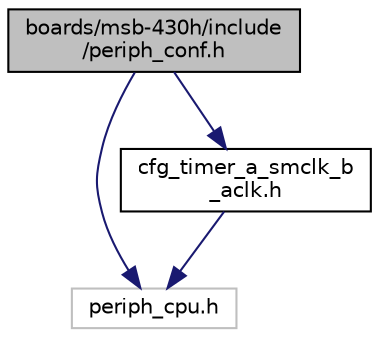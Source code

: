 digraph "boards/msb-430h/include/periph_conf.h"
{
 // LATEX_PDF_SIZE
  edge [fontname="Helvetica",fontsize="10",labelfontname="Helvetica",labelfontsize="10"];
  node [fontname="Helvetica",fontsize="10",shape=record];
  Node1 [label="boards/msb-430h/include\l/periph_conf.h",height=0.2,width=0.4,color="black", fillcolor="grey75", style="filled", fontcolor="black",tooltip="MSB-430h peripheral configuration."];
  Node1 -> Node2 [color="midnightblue",fontsize="10",style="solid",fontname="Helvetica"];
  Node2 [label="periph_cpu.h",height=0.2,width=0.4,color="grey75", fillcolor="white", style="filled",tooltip=" "];
  Node1 -> Node3 [color="midnightblue",fontsize="10",style="solid",fontname="Helvetica"];
  Node3 [label="cfg_timer_a_smclk_b\l_aclk.h",height=0.2,width=0.4,color="black", fillcolor="white", style="filled",URL="$cfg__timer__a__smclk__b__aclk_8h.html",tooltip="Common timer configuration for TIMER_A clocked by SMCLK and TIMER_B clocked by ACLK."];
  Node3 -> Node2 [color="midnightblue",fontsize="10",style="solid",fontname="Helvetica"];
}
